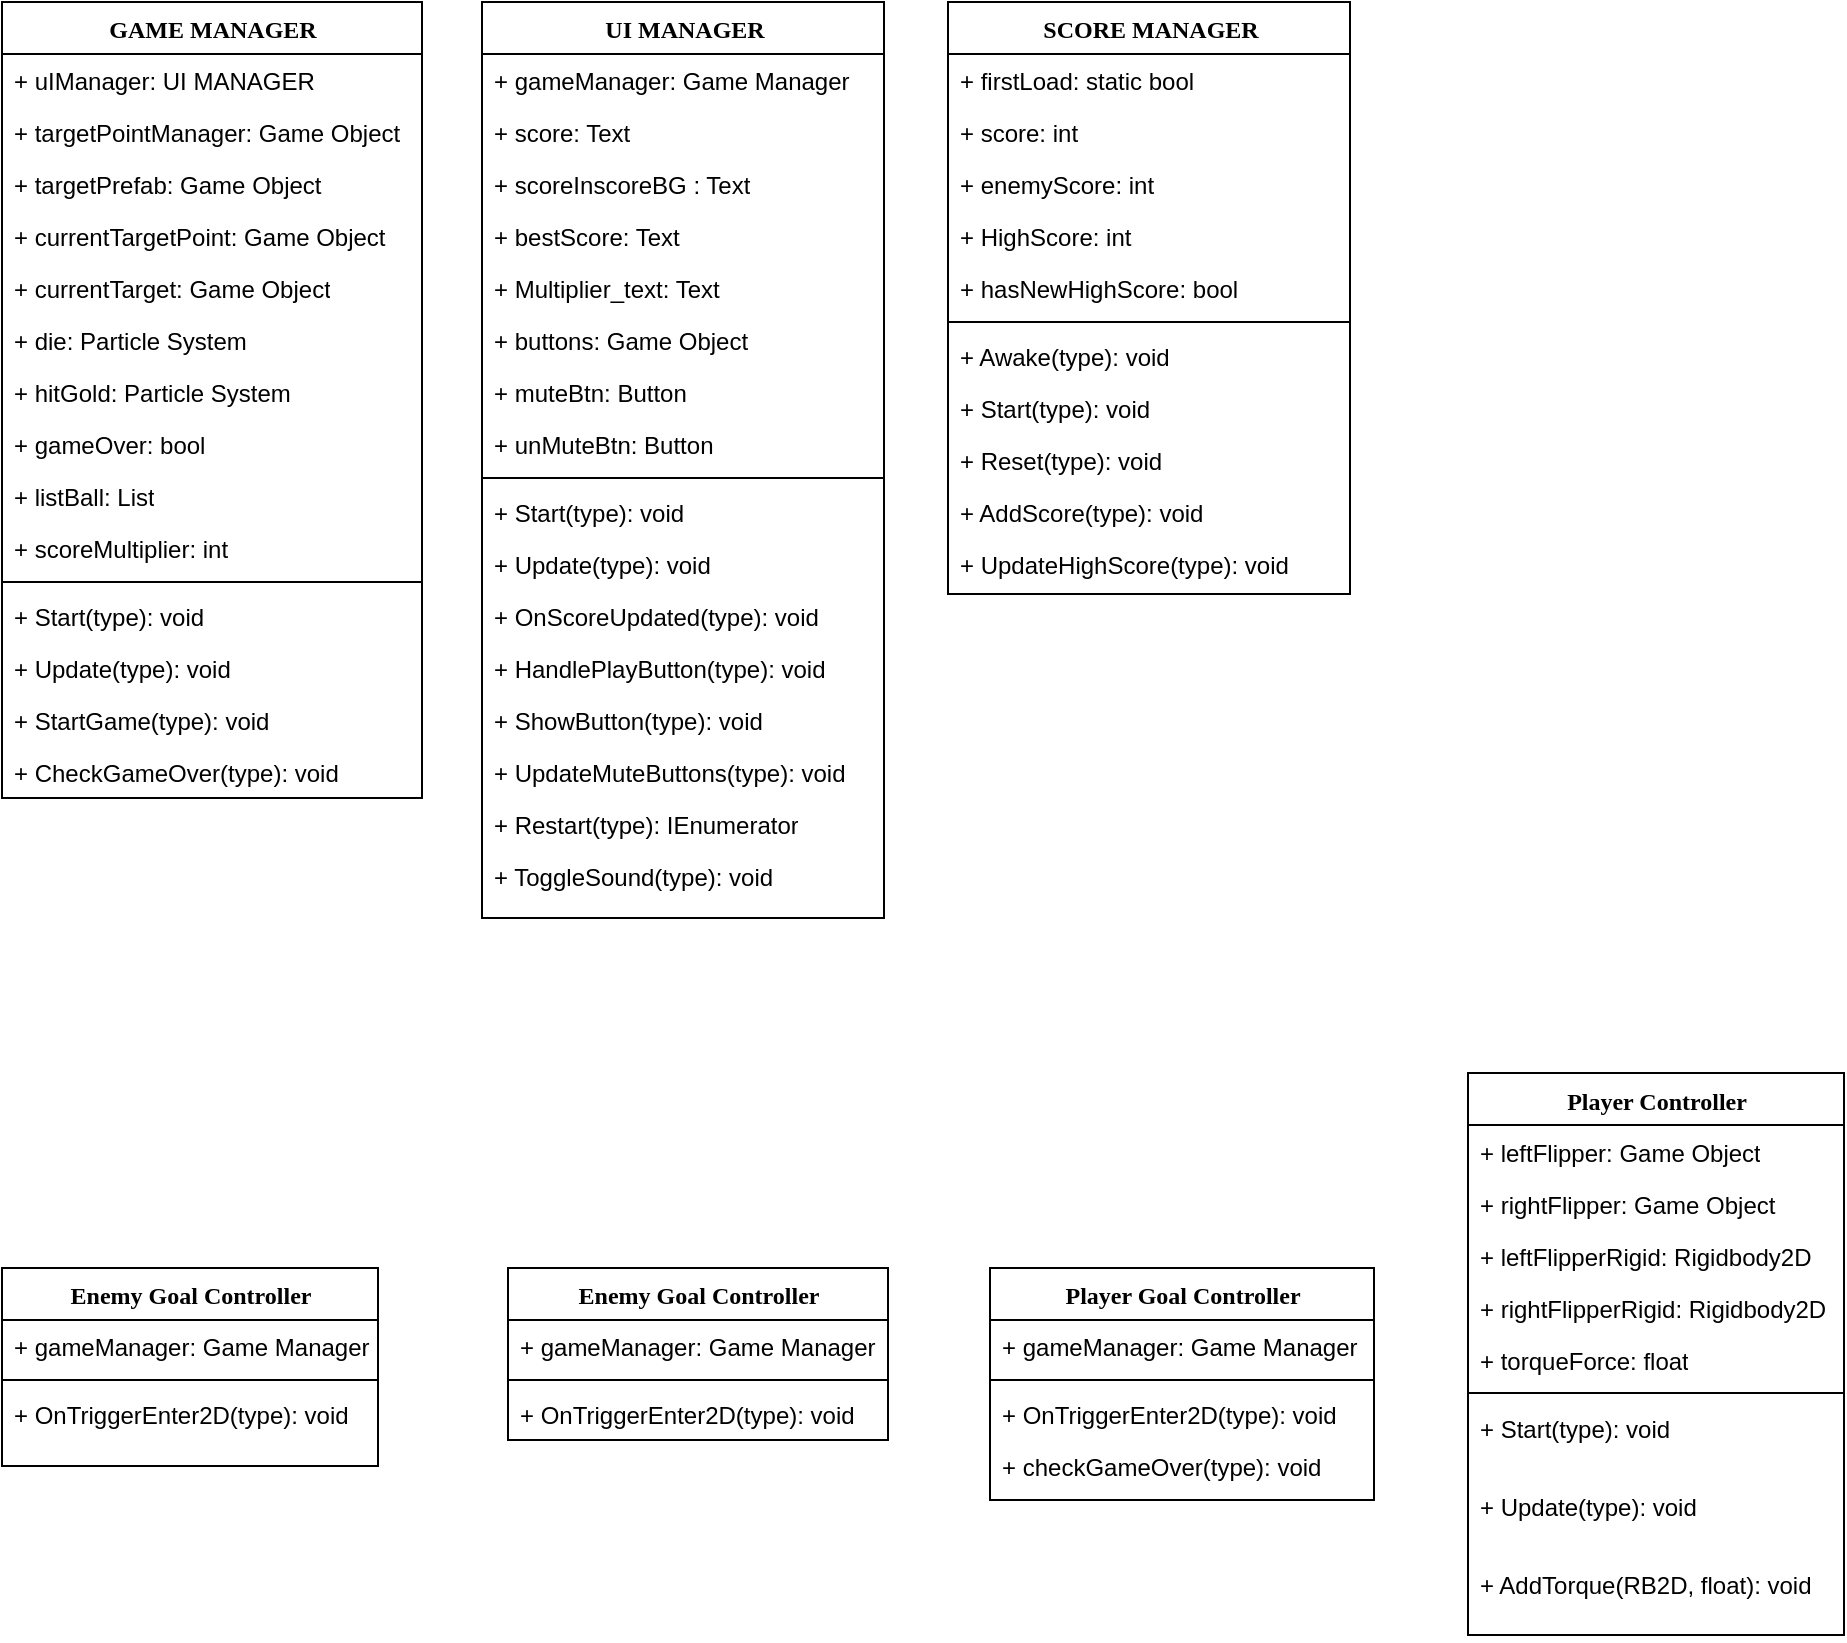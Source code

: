 <mxfile version="19.0.3" type="device"><diagram name="Page-1" id="9f46799a-70d6-7492-0946-bef42562c5a5"><mxGraphModel dx="782" dy="539" grid="0" gridSize="10" guides="1" tooltips="1" connect="1" arrows="1" fold="1" page="1" pageScale="1" pageWidth="1169" pageHeight="827" background="none" math="0" shadow="0"><root><mxCell id="0"/><mxCell id="1" parent="0"/><mxCell id="78961159f06e98e8-17" value="GAME MANAGER" style="swimlane;html=1;fontStyle=1;align=center;verticalAlign=top;childLayout=stackLayout;horizontal=1;startSize=26;horizontalStack=0;resizeParent=1;resizeLast=0;collapsible=1;marginBottom=0;swimlaneFillColor=#ffffff;rounded=0;shadow=0;comic=0;labelBackgroundColor=none;strokeWidth=1;fillColor=none;fontFamily=Verdana;fontSize=12" parent="1" vertex="1"><mxGeometry x="80" width="210" height="398" as="geometry"/></mxCell><mxCell id="78961159f06e98e8-21" value="+ uIManager: UI MANAGER" style="text;html=1;strokeColor=none;fillColor=none;align=left;verticalAlign=top;spacingLeft=4;spacingRight=4;whiteSpace=wrap;overflow=hidden;rotatable=0;points=[[0,0.5],[1,0.5]];portConstraint=eastwest;" parent="78961159f06e98e8-17" vertex="1"><mxGeometry y="26" width="210" height="26" as="geometry"/></mxCell><mxCell id="78961159f06e98e8-23" value="+ targetPointManager: Game Object" style="text;html=1;strokeColor=none;fillColor=none;align=left;verticalAlign=top;spacingLeft=4;spacingRight=4;whiteSpace=wrap;overflow=hidden;rotatable=0;points=[[0,0.5],[1,0.5]];portConstraint=eastwest;" parent="78961159f06e98e8-17" vertex="1"><mxGeometry y="52" width="210" height="26" as="geometry"/></mxCell><mxCell id="78961159f06e98e8-25" value="+ targetPrefab: Game Object" style="text;html=1;strokeColor=none;fillColor=none;align=left;verticalAlign=top;spacingLeft=4;spacingRight=4;whiteSpace=wrap;overflow=hidden;rotatable=0;points=[[0,0.5],[1,0.5]];portConstraint=eastwest;" parent="78961159f06e98e8-17" vertex="1"><mxGeometry y="78" width="210" height="26" as="geometry"/></mxCell><mxCell id="78961159f06e98e8-26" value="+ currentTargetPoint: Game Object" style="text;html=1;strokeColor=none;fillColor=none;align=left;verticalAlign=top;spacingLeft=4;spacingRight=4;whiteSpace=wrap;overflow=hidden;rotatable=0;points=[[0,0.5],[1,0.5]];portConstraint=eastwest;" parent="78961159f06e98e8-17" vertex="1"><mxGeometry y="104" width="210" height="26" as="geometry"/></mxCell><mxCell id="78961159f06e98e8-24" value="+ currentTarget: Game Object" style="text;html=1;strokeColor=none;fillColor=none;align=left;verticalAlign=top;spacingLeft=4;spacingRight=4;whiteSpace=wrap;overflow=hidden;rotatable=0;points=[[0,0.5],[1,0.5]];portConstraint=eastwest;" parent="78961159f06e98e8-17" vertex="1"><mxGeometry y="130" width="210" height="26" as="geometry"/></mxCell><mxCell id="i7pr4gN_zjUnl7qCKzy3-4" value="+ die: Particle System" style="text;html=1;strokeColor=none;fillColor=none;align=left;verticalAlign=top;spacingLeft=4;spacingRight=4;whiteSpace=wrap;overflow=hidden;rotatable=0;points=[[0,0.5],[1,0.5]];portConstraint=eastwest;" parent="78961159f06e98e8-17" vertex="1"><mxGeometry y="156" width="210" height="26" as="geometry"/></mxCell><mxCell id="i7pr4gN_zjUnl7qCKzy3-5" value="+ hitGold: Particle System" style="text;html=1;strokeColor=none;fillColor=none;align=left;verticalAlign=top;spacingLeft=4;spacingRight=4;whiteSpace=wrap;overflow=hidden;rotatable=0;points=[[0,0.5],[1,0.5]];portConstraint=eastwest;" parent="78961159f06e98e8-17" vertex="1"><mxGeometry y="182" width="210" height="26" as="geometry"/></mxCell><mxCell id="i7pr4gN_zjUnl7qCKzy3-6" value="+ gameOver: bool" style="text;html=1;strokeColor=none;fillColor=none;align=left;verticalAlign=top;spacingLeft=4;spacingRight=4;whiteSpace=wrap;overflow=hidden;rotatable=0;points=[[0,0.5],[1,0.5]];portConstraint=eastwest;" parent="78961159f06e98e8-17" vertex="1"><mxGeometry y="208" width="210" height="26" as="geometry"/></mxCell><mxCell id="i7pr4gN_zjUnl7qCKzy3-7" value="+ listBall: List" style="text;html=1;strokeColor=none;fillColor=none;align=left;verticalAlign=top;spacingLeft=4;spacingRight=4;whiteSpace=wrap;overflow=hidden;rotatable=0;points=[[0,0.5],[1,0.5]];portConstraint=eastwest;" parent="78961159f06e98e8-17" vertex="1"><mxGeometry y="234" width="210" height="26" as="geometry"/></mxCell><mxCell id="i7pr4gN_zjUnl7qCKzy3-8" value="+ scoreMultiplier: int" style="text;html=1;strokeColor=none;fillColor=none;align=left;verticalAlign=top;spacingLeft=4;spacingRight=4;whiteSpace=wrap;overflow=hidden;rotatable=0;points=[[0,0.5],[1,0.5]];portConstraint=eastwest;" parent="78961159f06e98e8-17" vertex="1"><mxGeometry y="260" width="210" height="26" as="geometry"/></mxCell><mxCell id="78961159f06e98e8-19" value="" style="line;html=1;strokeWidth=1;fillColor=none;align=left;verticalAlign=middle;spacingTop=-1;spacingLeft=3;spacingRight=3;rotatable=0;labelPosition=right;points=[];portConstraint=eastwest;" parent="78961159f06e98e8-17" vertex="1"><mxGeometry y="286" width="210" height="8" as="geometry"/></mxCell><mxCell id="78961159f06e98e8-20" value="+ Start(type): void" style="text;html=1;strokeColor=none;fillColor=none;align=left;verticalAlign=top;spacingLeft=4;spacingRight=4;whiteSpace=wrap;overflow=hidden;rotatable=0;points=[[0,0.5],[1,0.5]];portConstraint=eastwest;" parent="78961159f06e98e8-17" vertex="1"><mxGeometry y="294" width="210" height="26" as="geometry"/></mxCell><mxCell id="78961159f06e98e8-27" value="+ Update(type): void" style="text;html=1;strokeColor=none;fillColor=none;align=left;verticalAlign=top;spacingLeft=4;spacingRight=4;whiteSpace=wrap;overflow=hidden;rotatable=0;points=[[0,0.5],[1,0.5]];portConstraint=eastwest;" parent="78961159f06e98e8-17" vertex="1"><mxGeometry y="320" width="210" height="26" as="geometry"/></mxCell><mxCell id="i7pr4gN_zjUnl7qCKzy3-15" value="+ StartGame(type): void" style="text;html=1;strokeColor=none;fillColor=none;align=left;verticalAlign=top;spacingLeft=4;spacingRight=4;whiteSpace=wrap;overflow=hidden;rotatable=0;points=[[0,0.5],[1,0.5]];portConstraint=eastwest;" parent="78961159f06e98e8-17" vertex="1"><mxGeometry y="346" width="210" height="26" as="geometry"/></mxCell><mxCell id="i7pr4gN_zjUnl7qCKzy3-16" value="+ CheckGameOver(type): void" style="text;html=1;strokeColor=none;fillColor=none;align=left;verticalAlign=top;spacingLeft=4;spacingRight=4;whiteSpace=wrap;overflow=hidden;rotatable=0;points=[[0,0.5],[1,0.5]];portConstraint=eastwest;" parent="78961159f06e98e8-17" vertex="1"><mxGeometry y="372" width="210" height="26" as="geometry"/></mxCell><mxCell id="78961159f06e98e8-30" value="UI MANAGER" style="swimlane;html=1;fontStyle=1;align=center;verticalAlign=top;childLayout=stackLayout;horizontal=1;startSize=26;horizontalStack=0;resizeParent=1;resizeLast=0;collapsible=1;marginBottom=0;swimlaneFillColor=#ffffff;rounded=0;shadow=0;comic=0;labelBackgroundColor=none;strokeWidth=1;fillColor=none;fontFamily=Verdana;fontSize=12" parent="1" vertex="1"><mxGeometry x="320" width="201" height="458" as="geometry"/></mxCell><mxCell id="bv_RIhIL-_M4p1oB8i2O-2" value="+ gameManager: Game Manager" style="text;html=1;strokeColor=none;fillColor=none;align=left;verticalAlign=top;spacingLeft=4;spacingRight=4;whiteSpace=wrap;overflow=hidden;rotatable=0;points=[[0,0.5],[1,0.5]];portConstraint=eastwest;" parent="78961159f06e98e8-30" vertex="1"><mxGeometry y="26" width="201" height="26" as="geometry"/></mxCell><mxCell id="78961159f06e98e8-33" value="+ score: Text" style="text;html=1;strokeColor=none;fillColor=none;align=left;verticalAlign=top;spacingLeft=4;spacingRight=4;whiteSpace=wrap;overflow=hidden;rotatable=0;points=[[0,0.5],[1,0.5]];portConstraint=eastwest;" parent="78961159f06e98e8-30" vertex="1"><mxGeometry y="52" width="201" height="26" as="geometry"/></mxCell><mxCell id="78961159f06e98e8-32" value="+ scoreInscoreBG : Text" style="text;html=1;strokeColor=none;fillColor=none;align=left;verticalAlign=top;spacingLeft=4;spacingRight=4;whiteSpace=wrap;overflow=hidden;rotatable=0;points=[[0,0.5],[1,0.5]];portConstraint=eastwest;" parent="78961159f06e98e8-30" vertex="1"><mxGeometry y="78" width="201" height="26" as="geometry"/></mxCell><mxCell id="78961159f06e98e8-34" value="+ bestScore: Text" style="text;html=1;strokeColor=none;fillColor=none;align=left;verticalAlign=top;spacingLeft=4;spacingRight=4;whiteSpace=wrap;overflow=hidden;rotatable=0;points=[[0,0.5],[1,0.5]];portConstraint=eastwest;" parent="78961159f06e98e8-30" vertex="1"><mxGeometry y="104" width="201" height="26" as="geometry"/></mxCell><mxCell id="78961159f06e98e8-36" value="+ Multiplier_text: Text" style="text;html=1;strokeColor=none;fillColor=none;align=left;verticalAlign=top;spacingLeft=4;spacingRight=4;whiteSpace=wrap;overflow=hidden;rotatable=0;points=[[0,0.5],[1,0.5]];portConstraint=eastwest;" parent="78961159f06e98e8-30" vertex="1"><mxGeometry y="130" width="201" height="26" as="geometry"/></mxCell><mxCell id="78961159f06e98e8-37" value="+ buttons: Game Object" style="text;html=1;strokeColor=none;fillColor=none;align=left;verticalAlign=top;spacingLeft=4;spacingRight=4;whiteSpace=wrap;overflow=hidden;rotatable=0;points=[[0,0.5],[1,0.5]];portConstraint=eastwest;" parent="78961159f06e98e8-30" vertex="1"><mxGeometry y="156" width="201" height="26" as="geometry"/></mxCell><mxCell id="bv_RIhIL-_M4p1oB8i2O-3" value="+ muteBtn: Button" style="text;html=1;strokeColor=none;fillColor=none;align=left;verticalAlign=top;spacingLeft=4;spacingRight=4;whiteSpace=wrap;overflow=hidden;rotatable=0;points=[[0,0.5],[1,0.5]];portConstraint=eastwest;" parent="78961159f06e98e8-30" vertex="1"><mxGeometry y="182" width="201" height="26" as="geometry"/></mxCell><mxCell id="bv_RIhIL-_M4p1oB8i2O-4" value="+ unMuteBtn: Button" style="text;html=1;strokeColor=none;fillColor=none;align=left;verticalAlign=top;spacingLeft=4;spacingRight=4;whiteSpace=wrap;overflow=hidden;rotatable=0;points=[[0,0.5],[1,0.5]];portConstraint=eastwest;" parent="78961159f06e98e8-30" vertex="1"><mxGeometry y="208" width="201" height="26" as="geometry"/></mxCell><mxCell id="78961159f06e98e8-38" value="" style="line;html=1;strokeWidth=1;fillColor=none;align=left;verticalAlign=middle;spacingTop=-1;spacingLeft=3;spacingRight=3;rotatable=0;labelPosition=right;points=[];portConstraint=eastwest;" parent="78961159f06e98e8-30" vertex="1"><mxGeometry y="234" width="201" height="8" as="geometry"/></mxCell><mxCell id="78961159f06e98e8-42" value="+ Start(type): void" style="text;html=1;strokeColor=none;fillColor=none;align=left;verticalAlign=top;spacingLeft=4;spacingRight=4;whiteSpace=wrap;overflow=hidden;rotatable=0;points=[[0,0.5],[1,0.5]];portConstraint=eastwest;" parent="78961159f06e98e8-30" vertex="1"><mxGeometry y="242" width="201" height="26" as="geometry"/></mxCell><mxCell id="bv_RIhIL-_M4p1oB8i2O-5" value="+ Update(type): void" style="text;html=1;strokeColor=none;fillColor=none;align=left;verticalAlign=top;spacingLeft=4;spacingRight=4;whiteSpace=wrap;overflow=hidden;rotatable=0;points=[[0,0.5],[1,0.5]];portConstraint=eastwest;" parent="78961159f06e98e8-30" vertex="1"><mxGeometry y="268" width="201" height="26" as="geometry"/></mxCell><mxCell id="bv_RIhIL-_M4p1oB8i2O-6" value="+ OnScoreUpdated(type): void" style="text;html=1;strokeColor=none;fillColor=none;align=left;verticalAlign=top;spacingLeft=4;spacingRight=4;whiteSpace=wrap;overflow=hidden;rotatable=0;points=[[0,0.5],[1,0.5]];portConstraint=eastwest;" parent="78961159f06e98e8-30" vertex="1"><mxGeometry y="294" width="201" height="26" as="geometry"/></mxCell><mxCell id="bv_RIhIL-_M4p1oB8i2O-7" value="+ HandlePlayButton(type): void" style="text;html=1;strokeColor=none;fillColor=none;align=left;verticalAlign=top;spacingLeft=4;spacingRight=4;whiteSpace=wrap;overflow=hidden;rotatable=0;points=[[0,0.5],[1,0.5]];portConstraint=eastwest;" parent="78961159f06e98e8-30" vertex="1"><mxGeometry y="320" width="201" height="26" as="geometry"/></mxCell><mxCell id="bv_RIhIL-_M4p1oB8i2O-8" value="+ ShowButton(type): void" style="text;html=1;strokeColor=none;fillColor=none;align=left;verticalAlign=top;spacingLeft=4;spacingRight=4;whiteSpace=wrap;overflow=hidden;rotatable=0;points=[[0,0.5],[1,0.5]];portConstraint=eastwest;" parent="78961159f06e98e8-30" vertex="1"><mxGeometry y="346" width="201" height="26" as="geometry"/></mxCell><mxCell id="bv_RIhIL-_M4p1oB8i2O-9" value="+ UpdateMuteButtons(type): void" style="text;html=1;strokeColor=none;fillColor=none;align=left;verticalAlign=top;spacingLeft=4;spacingRight=4;whiteSpace=wrap;overflow=hidden;rotatable=0;points=[[0,0.5],[1,0.5]];portConstraint=eastwest;" parent="78961159f06e98e8-30" vertex="1"><mxGeometry y="372" width="201" height="26" as="geometry"/></mxCell><mxCell id="bv_RIhIL-_M4p1oB8i2O-10" value="+ Restart(type): IEnumerator" style="text;html=1;strokeColor=none;fillColor=none;align=left;verticalAlign=top;spacingLeft=4;spacingRight=4;whiteSpace=wrap;overflow=hidden;rotatable=0;points=[[0,0.5],[1,0.5]];portConstraint=eastwest;" parent="78961159f06e98e8-30" vertex="1"><mxGeometry y="398" width="201" height="26" as="geometry"/></mxCell><mxCell id="bv_RIhIL-_M4p1oB8i2O-11" value="+ ToggleSound(type): void" style="text;html=1;strokeColor=none;fillColor=none;align=left;verticalAlign=top;spacingLeft=4;spacingRight=4;whiteSpace=wrap;overflow=hidden;rotatable=0;points=[[0,0.5],[1,0.5]];portConstraint=eastwest;" parent="78961159f06e98e8-30" vertex="1"><mxGeometry y="424" width="201" height="26" as="geometry"/></mxCell><mxCell id="i7pr4gN_zjUnl7qCKzy3-23" value="Enemy Goal Controller" style="swimlane;html=1;fontStyle=1;align=center;verticalAlign=top;childLayout=stackLayout;horizontal=1;startSize=26;horizontalStack=0;resizeParent=1;resizeLast=0;collapsible=1;marginBottom=0;swimlaneFillColor=#ffffff;rounded=0;shadow=0;comic=0;labelBackgroundColor=none;strokeWidth=1;fillColor=none;fontFamily=Verdana;fontSize=12" parent="1" vertex="1"><mxGeometry x="80" y="633" width="188" height="99" as="geometry"/></mxCell><mxCell id="i7pr4gN_zjUnl7qCKzy3-24" value="+ gameManager: Game Manager" style="text;html=1;strokeColor=none;fillColor=none;align=left;verticalAlign=top;spacingLeft=4;spacingRight=4;whiteSpace=wrap;overflow=hidden;rotatable=0;points=[[0,0.5],[1,0.5]];portConstraint=eastwest;" parent="i7pr4gN_zjUnl7qCKzy3-23" vertex="1"><mxGeometry y="26" width="188" height="26" as="geometry"/></mxCell><mxCell id="i7pr4gN_zjUnl7qCKzy3-25" value="" style="line;html=1;strokeWidth=1;fillColor=none;align=left;verticalAlign=middle;spacingTop=-1;spacingLeft=3;spacingRight=3;rotatable=0;labelPosition=right;points=[];portConstraint=eastwest;" parent="i7pr4gN_zjUnl7qCKzy3-23" vertex="1"><mxGeometry y="52" width="188" height="8" as="geometry"/></mxCell><mxCell id="i7pr4gN_zjUnl7qCKzy3-26" value="+ OnTriggerEnter2D(type): void" style="text;html=1;strokeColor=none;fillColor=none;align=left;verticalAlign=top;spacingLeft=4;spacingRight=4;whiteSpace=wrap;overflow=hidden;rotatable=0;points=[[0,0.5],[1,0.5]];portConstraint=eastwest;" parent="i7pr4gN_zjUnl7qCKzy3-23" vertex="1"><mxGeometry y="60" width="188" height="39" as="geometry"/></mxCell><mxCell id="i7pr4gN_zjUnl7qCKzy3-18" value="Enemy Goal Controller" style="swimlane;html=1;fontStyle=1;align=center;verticalAlign=top;childLayout=stackLayout;horizontal=1;startSize=26;horizontalStack=0;resizeParent=1;resizeLast=0;collapsible=1;marginBottom=0;swimlaneFillColor=#ffffff;rounded=0;shadow=0;comic=0;labelBackgroundColor=none;strokeWidth=1;fillColor=none;fontFamily=Verdana;fontSize=12" parent="1" vertex="1"><mxGeometry x="333" y="633" width="190" height="86" as="geometry"/></mxCell><mxCell id="i7pr4gN_zjUnl7qCKzy3-19" value="+ gameManager: Game Manager" style="text;html=1;strokeColor=none;fillColor=none;align=left;verticalAlign=top;spacingLeft=4;spacingRight=4;whiteSpace=wrap;overflow=hidden;rotatable=0;points=[[0,0.5],[1,0.5]];portConstraint=eastwest;" parent="i7pr4gN_zjUnl7qCKzy3-18" vertex="1"><mxGeometry y="26" width="190" height="26" as="geometry"/></mxCell><mxCell id="i7pr4gN_zjUnl7qCKzy3-20" value="" style="line;html=1;strokeWidth=1;fillColor=none;align=left;verticalAlign=middle;spacingTop=-1;spacingLeft=3;spacingRight=3;rotatable=0;labelPosition=right;points=[];portConstraint=eastwest;" parent="i7pr4gN_zjUnl7qCKzy3-18" vertex="1"><mxGeometry y="52" width="190" height="8" as="geometry"/></mxCell><mxCell id="i7pr4gN_zjUnl7qCKzy3-21" value="+ OnTriggerEnter2D(type): void" style="text;html=1;strokeColor=none;fillColor=none;align=left;verticalAlign=top;spacingLeft=4;spacingRight=4;whiteSpace=wrap;overflow=hidden;rotatable=0;points=[[0,0.5],[1,0.5]];portConstraint=eastwest;" parent="i7pr4gN_zjUnl7qCKzy3-18" vertex="1"><mxGeometry y="60" width="190" height="26" as="geometry"/></mxCell><mxCell id="78961159f06e98e8-56" value="Player Goal Controller" style="swimlane;html=1;fontStyle=1;align=center;verticalAlign=top;childLayout=stackLayout;horizontal=1;startSize=26;horizontalStack=0;resizeParent=1;resizeLast=0;collapsible=1;marginBottom=0;swimlaneFillColor=#ffffff;rounded=0;shadow=0;comic=0;labelBackgroundColor=none;strokeWidth=1;fillColor=none;fontFamily=Verdana;fontSize=12" parent="1" vertex="1"><mxGeometry x="574" y="633" width="192" height="116" as="geometry"/></mxCell><mxCell id="78961159f06e98e8-57" value="+ gameManager: Game Manager" style="text;html=1;strokeColor=none;fillColor=none;align=left;verticalAlign=top;spacingLeft=4;spacingRight=4;whiteSpace=wrap;overflow=hidden;rotatable=0;points=[[0,0.5],[1,0.5]];portConstraint=eastwest;" parent="78961159f06e98e8-56" vertex="1"><mxGeometry y="26" width="192" height="26" as="geometry"/></mxCell><mxCell id="78961159f06e98e8-64" value="" style="line;html=1;strokeWidth=1;fillColor=none;align=left;verticalAlign=middle;spacingTop=-1;spacingLeft=3;spacingRight=3;rotatable=0;labelPosition=right;points=[];portConstraint=eastwest;" parent="78961159f06e98e8-56" vertex="1"><mxGeometry y="52" width="192" height="8" as="geometry"/></mxCell><mxCell id="78961159f06e98e8-65" value="+ OnTriggerEnter2D(type): void" style="text;html=1;strokeColor=none;fillColor=none;align=left;verticalAlign=top;spacingLeft=4;spacingRight=4;whiteSpace=wrap;overflow=hidden;rotatable=0;points=[[0,0.5],[1,0.5]];portConstraint=eastwest;" parent="78961159f06e98e8-56" vertex="1"><mxGeometry y="60" width="192" height="26" as="geometry"/></mxCell><mxCell id="78961159f06e98e8-66" value="+ checkGameOver(type): void" style="text;html=1;strokeColor=none;fillColor=none;align=left;verticalAlign=top;spacingLeft=4;spacingRight=4;whiteSpace=wrap;overflow=hidden;rotatable=0;points=[[0,0.5],[1,0.5]];portConstraint=eastwest;" parent="78961159f06e98e8-56" vertex="1"><mxGeometry y="86" width="192" height="26" as="geometry"/></mxCell><mxCell id="bv_RIhIL-_M4p1oB8i2O-12" value="Player Controller" style="swimlane;html=1;fontStyle=1;align=center;verticalAlign=top;childLayout=stackLayout;horizontal=1;startSize=26;horizontalStack=0;resizeParent=1;resizeLast=0;collapsible=1;marginBottom=0;swimlaneFillColor=#ffffff;rounded=0;shadow=0;comic=0;labelBackgroundColor=none;strokeWidth=1;fillColor=none;fontFamily=Verdana;fontSize=12" parent="1" vertex="1"><mxGeometry x="813" y="535.5" width="188" height="281" as="geometry"/></mxCell><mxCell id="bv_RIhIL-_M4p1oB8i2O-13" value="+ leftFlipper: Game Object" style="text;html=1;strokeColor=none;fillColor=none;align=left;verticalAlign=top;spacingLeft=4;spacingRight=4;whiteSpace=wrap;overflow=hidden;rotatable=0;points=[[0,0.5],[1,0.5]];portConstraint=eastwest;" parent="bv_RIhIL-_M4p1oB8i2O-12" vertex="1"><mxGeometry y="26" width="188" height="26" as="geometry"/></mxCell><mxCell id="bv_RIhIL-_M4p1oB8i2O-16" value="+ rightFlipper: Game Object" style="text;html=1;strokeColor=none;fillColor=none;align=left;verticalAlign=top;spacingLeft=4;spacingRight=4;whiteSpace=wrap;overflow=hidden;rotatable=0;points=[[0,0.5],[1,0.5]];portConstraint=eastwest;" parent="bv_RIhIL-_M4p1oB8i2O-12" vertex="1"><mxGeometry y="52" width="188" height="26" as="geometry"/></mxCell><mxCell id="bv_RIhIL-_M4p1oB8i2O-17" value="+ leftFlipperRigid: Rigidbody2D" style="text;html=1;strokeColor=none;fillColor=none;align=left;verticalAlign=top;spacingLeft=4;spacingRight=4;whiteSpace=wrap;overflow=hidden;rotatable=0;points=[[0,0.5],[1,0.5]];portConstraint=eastwest;" parent="bv_RIhIL-_M4p1oB8i2O-12" vertex="1"><mxGeometry y="78" width="188" height="26" as="geometry"/></mxCell><mxCell id="bv_RIhIL-_M4p1oB8i2O-18" value="+ rightFlipperRigid: Rigidbody2D" style="text;html=1;strokeColor=none;fillColor=none;align=left;verticalAlign=top;spacingLeft=4;spacingRight=4;whiteSpace=wrap;overflow=hidden;rotatable=0;points=[[0,0.5],[1,0.5]];portConstraint=eastwest;" parent="bv_RIhIL-_M4p1oB8i2O-12" vertex="1"><mxGeometry y="104" width="188" height="26" as="geometry"/></mxCell><mxCell id="bv_RIhIL-_M4p1oB8i2O-19" value="+ torqueForce: float" style="text;html=1;strokeColor=none;fillColor=none;align=left;verticalAlign=top;spacingLeft=4;spacingRight=4;whiteSpace=wrap;overflow=hidden;rotatable=0;points=[[0,0.5],[1,0.5]];portConstraint=eastwest;" parent="bv_RIhIL-_M4p1oB8i2O-12" vertex="1"><mxGeometry y="130" width="188" height="26" as="geometry"/></mxCell><mxCell id="bv_RIhIL-_M4p1oB8i2O-14" value="" style="line;html=1;strokeWidth=1;fillColor=none;align=left;verticalAlign=middle;spacingTop=-1;spacingLeft=3;spacingRight=3;rotatable=0;labelPosition=right;points=[];portConstraint=eastwest;" parent="bv_RIhIL-_M4p1oB8i2O-12" vertex="1"><mxGeometry y="156" width="188" height="8" as="geometry"/></mxCell><mxCell id="bv_RIhIL-_M4p1oB8i2O-15" value="+ Start(type): void" style="text;html=1;strokeColor=none;fillColor=none;align=left;verticalAlign=top;spacingLeft=4;spacingRight=4;whiteSpace=wrap;overflow=hidden;rotatable=0;points=[[0,0.5],[1,0.5]];portConstraint=eastwest;" parent="bv_RIhIL-_M4p1oB8i2O-12" vertex="1"><mxGeometry y="164" width="188" height="39" as="geometry"/></mxCell><mxCell id="bv_RIhIL-_M4p1oB8i2O-20" value="+ Update(type): void" style="text;html=1;strokeColor=none;fillColor=none;align=left;verticalAlign=top;spacingLeft=4;spacingRight=4;whiteSpace=wrap;overflow=hidden;rotatable=0;points=[[0,0.5],[1,0.5]];portConstraint=eastwest;" parent="bv_RIhIL-_M4p1oB8i2O-12" vertex="1"><mxGeometry y="203" width="188" height="39" as="geometry"/></mxCell><mxCell id="bv_RIhIL-_M4p1oB8i2O-21" value="+ AddTorque(RB2D, float): void" style="text;html=1;strokeColor=none;fillColor=none;align=left;verticalAlign=top;spacingLeft=4;spacingRight=4;whiteSpace=wrap;overflow=hidden;rotatable=0;points=[[0,0.5],[1,0.5]];portConstraint=eastwest;" parent="bv_RIhIL-_M4p1oB8i2O-12" vertex="1"><mxGeometry y="242" width="188" height="39" as="geometry"/></mxCell><mxCell id="bv_RIhIL-_M4p1oB8i2O-22" value="SCORE MANAGER" style="swimlane;html=1;fontStyle=1;align=center;verticalAlign=top;childLayout=stackLayout;horizontal=1;startSize=26;horizontalStack=0;resizeParent=1;resizeLast=0;collapsible=1;marginBottom=0;swimlaneFillColor=#ffffff;rounded=0;shadow=0;comic=0;labelBackgroundColor=none;strokeWidth=1;fillColor=none;fontFamily=Verdana;fontSize=12" parent="1" vertex="1"><mxGeometry x="553" width="201" height="296" as="geometry"/></mxCell><mxCell id="bv_RIhIL-_M4p1oB8i2O-23" value="+ firstLoad: static bool" style="text;html=1;strokeColor=none;fillColor=none;align=left;verticalAlign=top;spacingLeft=4;spacingRight=4;whiteSpace=wrap;overflow=hidden;rotatable=0;points=[[0,0.5],[1,0.5]];portConstraint=eastwest;" parent="bv_RIhIL-_M4p1oB8i2O-22" vertex="1"><mxGeometry y="26" width="201" height="26" as="geometry"/></mxCell><mxCell id="bv_RIhIL-_M4p1oB8i2O-24" value="+ score: int" style="text;html=1;strokeColor=none;fillColor=none;align=left;verticalAlign=top;spacingLeft=4;spacingRight=4;whiteSpace=wrap;overflow=hidden;rotatable=0;points=[[0,0.5],[1,0.5]];portConstraint=eastwest;" parent="bv_RIhIL-_M4p1oB8i2O-22" vertex="1"><mxGeometry y="52" width="201" height="26" as="geometry"/></mxCell><mxCell id="bv_RIhIL-_M4p1oB8i2O-25" value="+ enemyScore: int" style="text;html=1;strokeColor=none;fillColor=none;align=left;verticalAlign=top;spacingLeft=4;spacingRight=4;whiteSpace=wrap;overflow=hidden;rotatable=0;points=[[0,0.5],[1,0.5]];portConstraint=eastwest;" parent="bv_RIhIL-_M4p1oB8i2O-22" vertex="1"><mxGeometry y="78" width="201" height="26" as="geometry"/></mxCell><mxCell id="bv_RIhIL-_M4p1oB8i2O-26" value="+ HighScore: int" style="text;html=1;strokeColor=none;fillColor=none;align=left;verticalAlign=top;spacingLeft=4;spacingRight=4;whiteSpace=wrap;overflow=hidden;rotatable=0;points=[[0,0.5],[1,0.5]];portConstraint=eastwest;" parent="bv_RIhIL-_M4p1oB8i2O-22" vertex="1"><mxGeometry y="104" width="201" height="26" as="geometry"/></mxCell><mxCell id="bv_RIhIL-_M4p1oB8i2O-27" value="+ hasNewHighScore: bool" style="text;html=1;strokeColor=none;fillColor=none;align=left;verticalAlign=top;spacingLeft=4;spacingRight=4;whiteSpace=wrap;overflow=hidden;rotatable=0;points=[[0,0.5],[1,0.5]];portConstraint=eastwest;" parent="bv_RIhIL-_M4p1oB8i2O-22" vertex="1"><mxGeometry y="130" width="201" height="26" as="geometry"/></mxCell><mxCell id="bv_RIhIL-_M4p1oB8i2O-32" value="" style="line;html=1;strokeWidth=1;fillColor=none;align=left;verticalAlign=middle;spacingTop=-1;spacingLeft=3;spacingRight=3;rotatable=0;labelPosition=right;points=[];portConstraint=eastwest;" parent="bv_RIhIL-_M4p1oB8i2O-22" vertex="1"><mxGeometry y="156" width="201" height="8" as="geometry"/></mxCell><mxCell id="bv_RIhIL-_M4p1oB8i2O-33" value="+ Awake(type): void" style="text;html=1;strokeColor=none;fillColor=none;align=left;verticalAlign=top;spacingLeft=4;spacingRight=4;whiteSpace=wrap;overflow=hidden;rotatable=0;points=[[0,0.5],[1,0.5]];portConstraint=eastwest;" parent="bv_RIhIL-_M4p1oB8i2O-22" vertex="1"><mxGeometry y="164" width="201" height="26" as="geometry"/></mxCell><mxCell id="bv_RIhIL-_M4p1oB8i2O-34" value="+ Start(type): void" style="text;html=1;strokeColor=none;fillColor=none;align=left;verticalAlign=top;spacingLeft=4;spacingRight=4;whiteSpace=wrap;overflow=hidden;rotatable=0;points=[[0,0.5],[1,0.5]];portConstraint=eastwest;" parent="bv_RIhIL-_M4p1oB8i2O-22" vertex="1"><mxGeometry y="190" width="201" height="26" as="geometry"/></mxCell><mxCell id="bv_RIhIL-_M4p1oB8i2O-35" value="+ Reset(type): void" style="text;html=1;strokeColor=none;fillColor=none;align=left;verticalAlign=top;spacingLeft=4;spacingRight=4;whiteSpace=wrap;overflow=hidden;rotatable=0;points=[[0,0.5],[1,0.5]];portConstraint=eastwest;" parent="bv_RIhIL-_M4p1oB8i2O-22" vertex="1"><mxGeometry y="216" width="201" height="26" as="geometry"/></mxCell><mxCell id="bv_RIhIL-_M4p1oB8i2O-36" value="+ AddScore(type): void" style="text;html=1;strokeColor=none;fillColor=none;align=left;verticalAlign=top;spacingLeft=4;spacingRight=4;whiteSpace=wrap;overflow=hidden;rotatable=0;points=[[0,0.5],[1,0.5]];portConstraint=eastwest;" parent="bv_RIhIL-_M4p1oB8i2O-22" vertex="1"><mxGeometry y="242" width="201" height="26" as="geometry"/></mxCell><mxCell id="bv_RIhIL-_M4p1oB8i2O-37" value="+ UpdateHighScore(type): void" style="text;html=1;strokeColor=none;fillColor=none;align=left;verticalAlign=top;spacingLeft=4;spacingRight=4;whiteSpace=wrap;overflow=hidden;rotatable=0;points=[[0,0.5],[1,0.5]];portConstraint=eastwest;" parent="bv_RIhIL-_M4p1oB8i2O-22" vertex="1"><mxGeometry y="268" width="201" height="26" as="geometry"/></mxCell></root></mxGraphModel></diagram></mxfile>